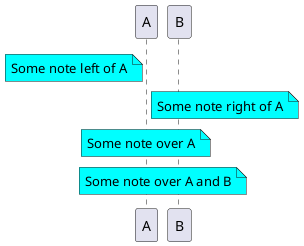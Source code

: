@startuml

participant A
participant B

note left of A #aqua
	Some note left of A
end note

note right of A #aqua
	Some note right of A
end note

note over A #aqua
	Some note over A
end note

note over A, B #aqua
	Some note over A and B
end note

@enduml

